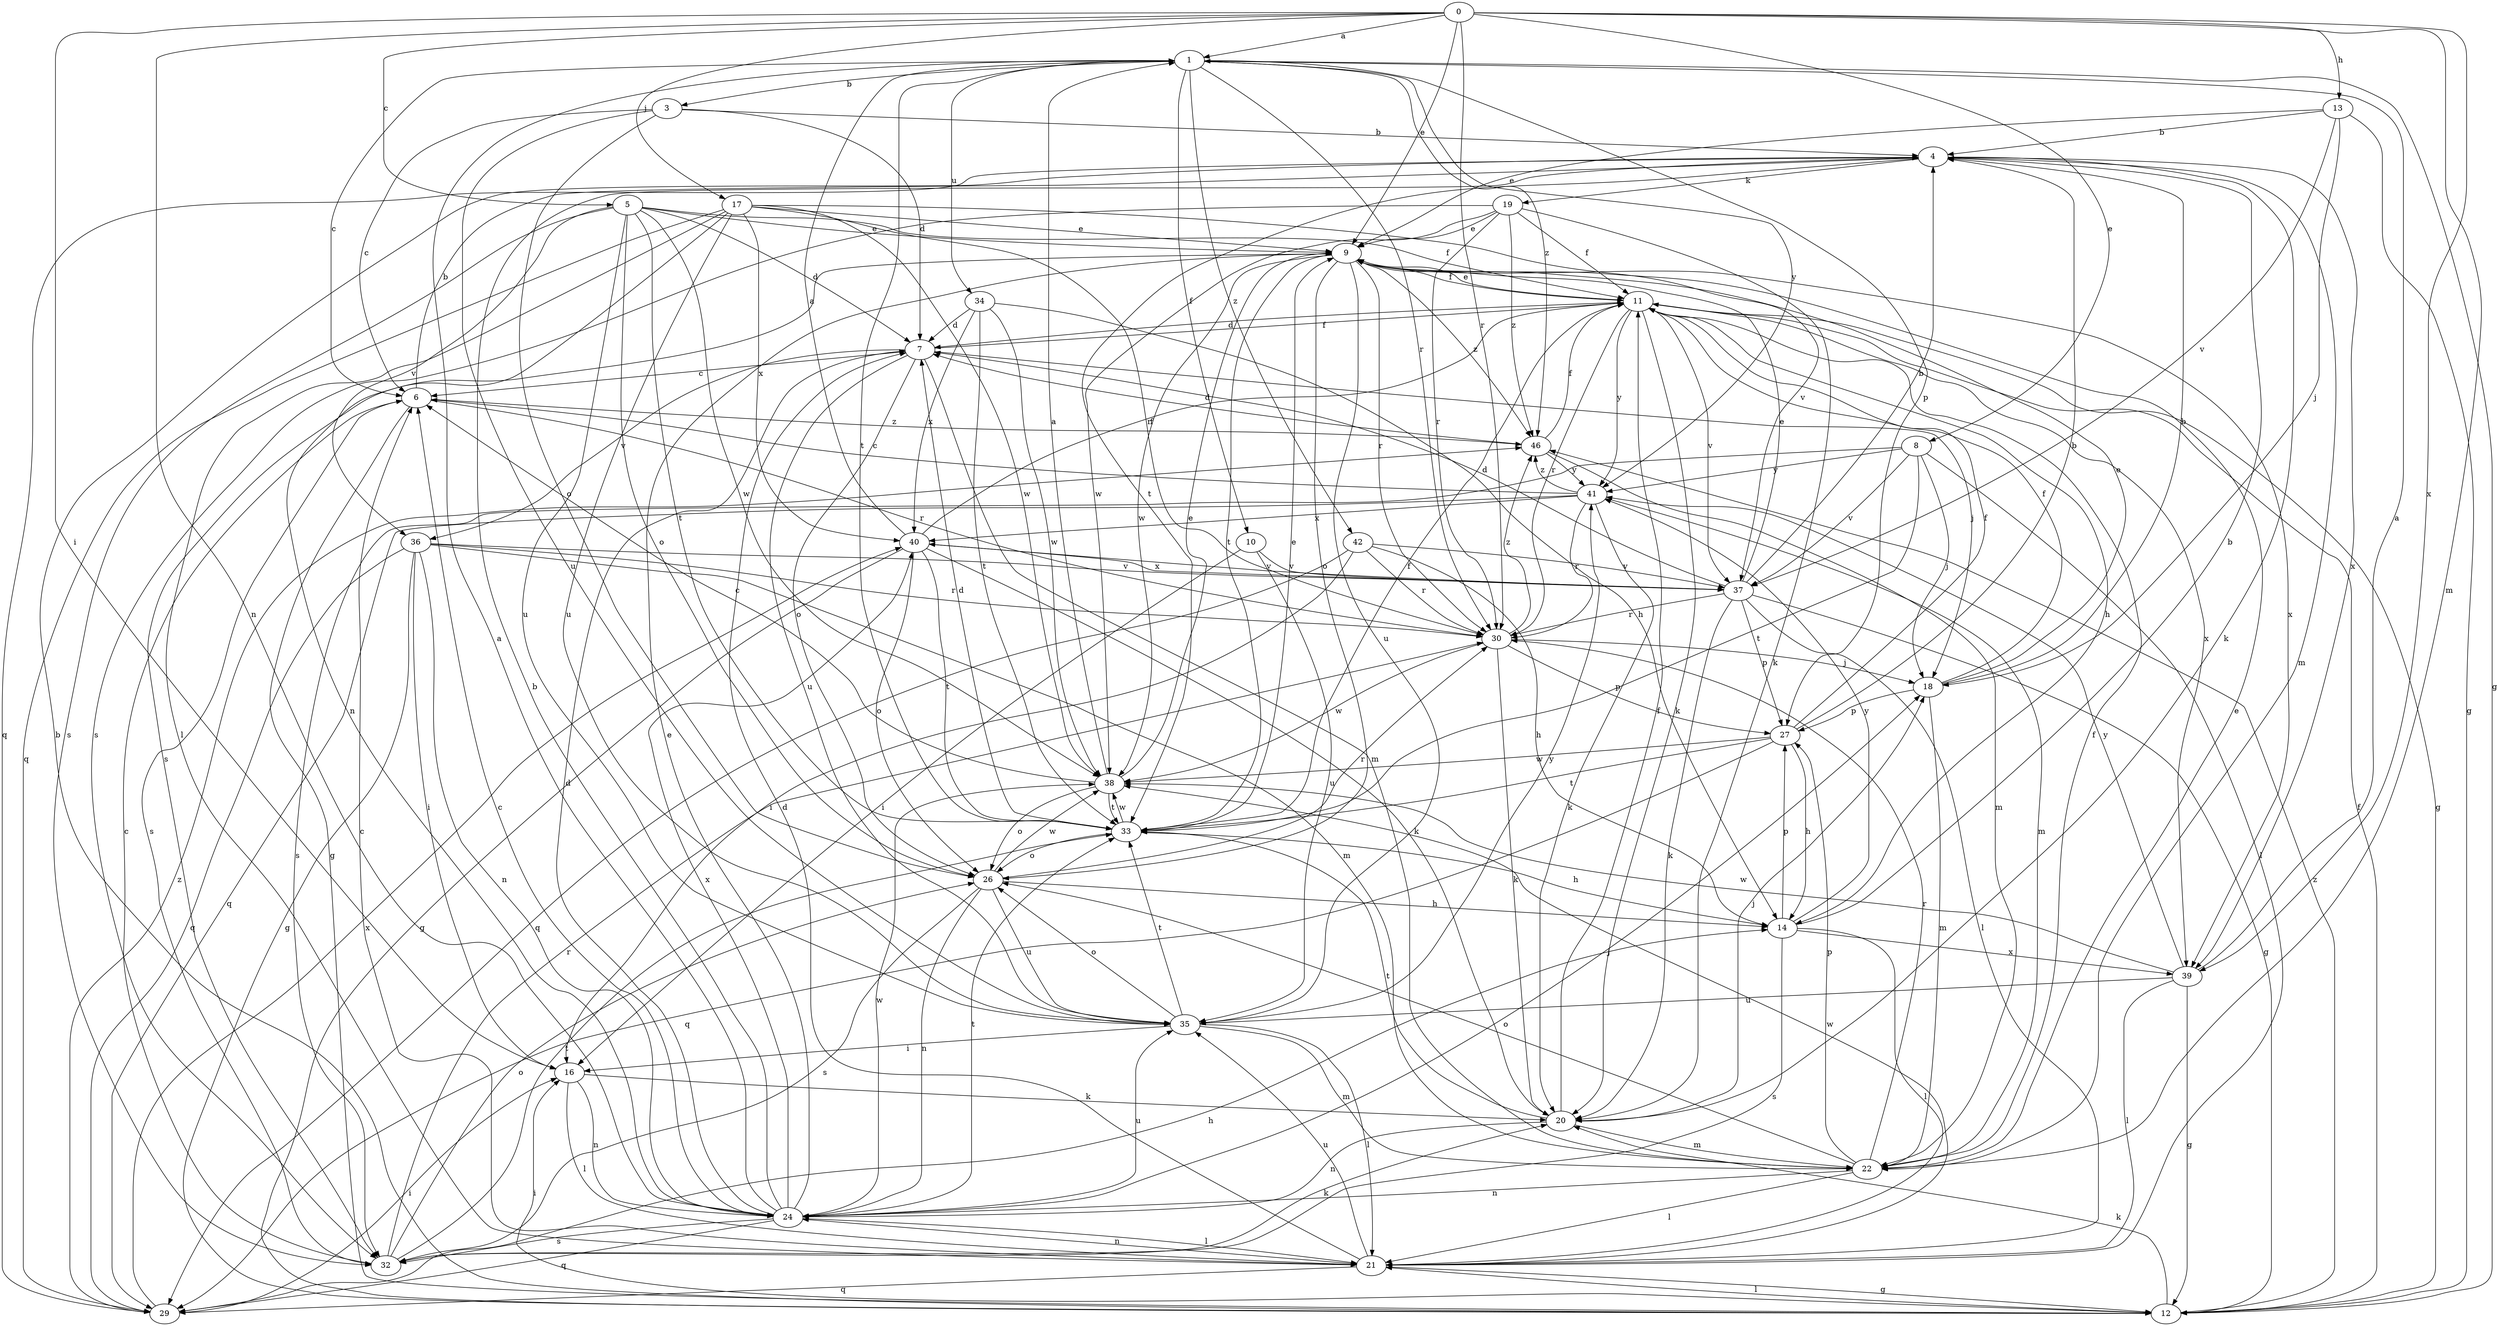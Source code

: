 strict digraph  {
0;
1;
3;
4;
5;
6;
7;
8;
9;
10;
11;
12;
13;
14;
16;
17;
18;
19;
20;
21;
22;
24;
26;
27;
29;
30;
32;
33;
34;
35;
36;
37;
38;
39;
40;
41;
42;
46;
0 -> 1  [label=a];
0 -> 5  [label=c];
0 -> 8  [label=e];
0 -> 9  [label=e];
0 -> 13  [label=h];
0 -> 16  [label=i];
0 -> 17  [label=j];
0 -> 22  [label=m];
0 -> 24  [label=n];
0 -> 30  [label=r];
0 -> 39  [label=x];
1 -> 3  [label=b];
1 -> 6  [label=c];
1 -> 10  [label=f];
1 -> 12  [label=g];
1 -> 27  [label=p];
1 -> 30  [label=r];
1 -> 33  [label=t];
1 -> 34  [label=u];
1 -> 41  [label=y];
1 -> 42  [label=z];
1 -> 46  [label=z];
3 -> 4  [label=b];
3 -> 6  [label=c];
3 -> 7  [label=d];
3 -> 26  [label=o];
3 -> 35  [label=u];
4 -> 19  [label=k];
4 -> 20  [label=k];
4 -> 22  [label=m];
4 -> 29  [label=q];
4 -> 33  [label=t];
4 -> 39  [label=x];
5 -> 7  [label=d];
5 -> 9  [label=e];
5 -> 11  [label=f];
5 -> 26  [label=o];
5 -> 32  [label=s];
5 -> 33  [label=t];
5 -> 35  [label=u];
5 -> 36  [label=v];
5 -> 38  [label=w];
6 -> 4  [label=b];
6 -> 12  [label=g];
6 -> 30  [label=r];
6 -> 32  [label=s];
6 -> 46  [label=z];
7 -> 6  [label=c];
7 -> 11  [label=f];
7 -> 18  [label=j];
7 -> 22  [label=m];
7 -> 26  [label=o];
7 -> 35  [label=u];
7 -> 36  [label=v];
8 -> 18  [label=j];
8 -> 21  [label=l];
8 -> 32  [label=s];
8 -> 33  [label=t];
8 -> 37  [label=v];
8 -> 41  [label=y];
9 -> 11  [label=f];
9 -> 26  [label=o];
9 -> 30  [label=r];
9 -> 32  [label=s];
9 -> 33  [label=t];
9 -> 35  [label=u];
9 -> 38  [label=w];
9 -> 39  [label=x];
9 -> 46  [label=z];
10 -> 16  [label=i];
10 -> 35  [label=u];
10 -> 37  [label=v];
11 -> 7  [label=d];
11 -> 9  [label=e];
11 -> 12  [label=g];
11 -> 14  [label=h];
11 -> 20  [label=k];
11 -> 30  [label=r];
11 -> 37  [label=v];
11 -> 39  [label=x];
11 -> 41  [label=y];
12 -> 4  [label=b];
12 -> 11  [label=f];
12 -> 16  [label=i];
12 -> 20  [label=k];
12 -> 21  [label=l];
12 -> 46  [label=z];
13 -> 4  [label=b];
13 -> 9  [label=e];
13 -> 12  [label=g];
13 -> 18  [label=j];
13 -> 37  [label=v];
14 -> 4  [label=b];
14 -> 21  [label=l];
14 -> 27  [label=p];
14 -> 32  [label=s];
14 -> 39  [label=x];
14 -> 41  [label=y];
16 -> 20  [label=k];
16 -> 21  [label=l];
16 -> 24  [label=n];
17 -> 9  [label=e];
17 -> 21  [label=l];
17 -> 24  [label=n];
17 -> 29  [label=q];
17 -> 30  [label=r];
17 -> 35  [label=u];
17 -> 37  [label=v];
17 -> 38  [label=w];
17 -> 40  [label=x];
18 -> 4  [label=b];
18 -> 9  [label=e];
18 -> 11  [label=f];
18 -> 22  [label=m];
18 -> 27  [label=p];
19 -> 9  [label=e];
19 -> 11  [label=f];
19 -> 20  [label=k];
19 -> 30  [label=r];
19 -> 32  [label=s];
19 -> 38  [label=w];
19 -> 46  [label=z];
20 -> 11  [label=f];
20 -> 18  [label=j];
20 -> 22  [label=m];
20 -> 24  [label=n];
20 -> 33  [label=t];
21 -> 6  [label=c];
21 -> 7  [label=d];
21 -> 12  [label=g];
21 -> 24  [label=n];
21 -> 29  [label=q];
21 -> 35  [label=u];
21 -> 38  [label=w];
22 -> 9  [label=e];
22 -> 11  [label=f];
22 -> 21  [label=l];
22 -> 24  [label=n];
22 -> 26  [label=o];
22 -> 27  [label=p];
22 -> 30  [label=r];
24 -> 1  [label=a];
24 -> 4  [label=b];
24 -> 6  [label=c];
24 -> 7  [label=d];
24 -> 9  [label=e];
24 -> 18  [label=j];
24 -> 21  [label=l];
24 -> 29  [label=q];
24 -> 32  [label=s];
24 -> 33  [label=t];
24 -> 35  [label=u];
24 -> 38  [label=w];
24 -> 40  [label=x];
26 -> 14  [label=h];
26 -> 24  [label=n];
26 -> 30  [label=r];
26 -> 32  [label=s];
26 -> 35  [label=u];
26 -> 38  [label=w];
27 -> 4  [label=b];
27 -> 11  [label=f];
27 -> 14  [label=h];
27 -> 29  [label=q];
27 -> 33  [label=t];
27 -> 38  [label=w];
29 -> 14  [label=h];
29 -> 16  [label=i];
29 -> 40  [label=x];
29 -> 46  [label=z];
30 -> 18  [label=j];
30 -> 20  [label=k];
30 -> 27  [label=p];
30 -> 38  [label=w];
30 -> 46  [label=z];
32 -> 6  [label=c];
32 -> 20  [label=k];
32 -> 26  [label=o];
32 -> 30  [label=r];
32 -> 33  [label=t];
33 -> 7  [label=d];
33 -> 9  [label=e];
33 -> 11  [label=f];
33 -> 14  [label=h];
33 -> 26  [label=o];
33 -> 38  [label=w];
34 -> 7  [label=d];
34 -> 14  [label=h];
34 -> 33  [label=t];
34 -> 38  [label=w];
34 -> 40  [label=x];
35 -> 16  [label=i];
35 -> 21  [label=l];
35 -> 22  [label=m];
35 -> 26  [label=o];
35 -> 33  [label=t];
35 -> 41  [label=y];
36 -> 12  [label=g];
36 -> 16  [label=i];
36 -> 22  [label=m];
36 -> 24  [label=n];
36 -> 29  [label=q];
36 -> 30  [label=r];
36 -> 37  [label=v];
37 -> 4  [label=b];
37 -> 7  [label=d];
37 -> 9  [label=e];
37 -> 12  [label=g];
37 -> 20  [label=k];
37 -> 21  [label=l];
37 -> 27  [label=p];
37 -> 30  [label=r];
37 -> 40  [label=x];
38 -> 1  [label=a];
38 -> 6  [label=c];
38 -> 9  [label=e];
38 -> 26  [label=o];
38 -> 33  [label=t];
39 -> 1  [label=a];
39 -> 12  [label=g];
39 -> 21  [label=l];
39 -> 35  [label=u];
39 -> 38  [label=w];
39 -> 41  [label=y];
40 -> 1  [label=a];
40 -> 11  [label=f];
40 -> 12  [label=g];
40 -> 20  [label=k];
40 -> 26  [label=o];
40 -> 33  [label=t];
40 -> 37  [label=v];
41 -> 6  [label=c];
41 -> 20  [label=k];
41 -> 22  [label=m];
41 -> 29  [label=q];
41 -> 30  [label=r];
41 -> 40  [label=x];
41 -> 46  [label=z];
42 -> 14  [label=h];
42 -> 16  [label=i];
42 -> 29  [label=q];
42 -> 30  [label=r];
42 -> 37  [label=v];
46 -> 7  [label=d];
46 -> 11  [label=f];
46 -> 22  [label=m];
46 -> 41  [label=y];
}
